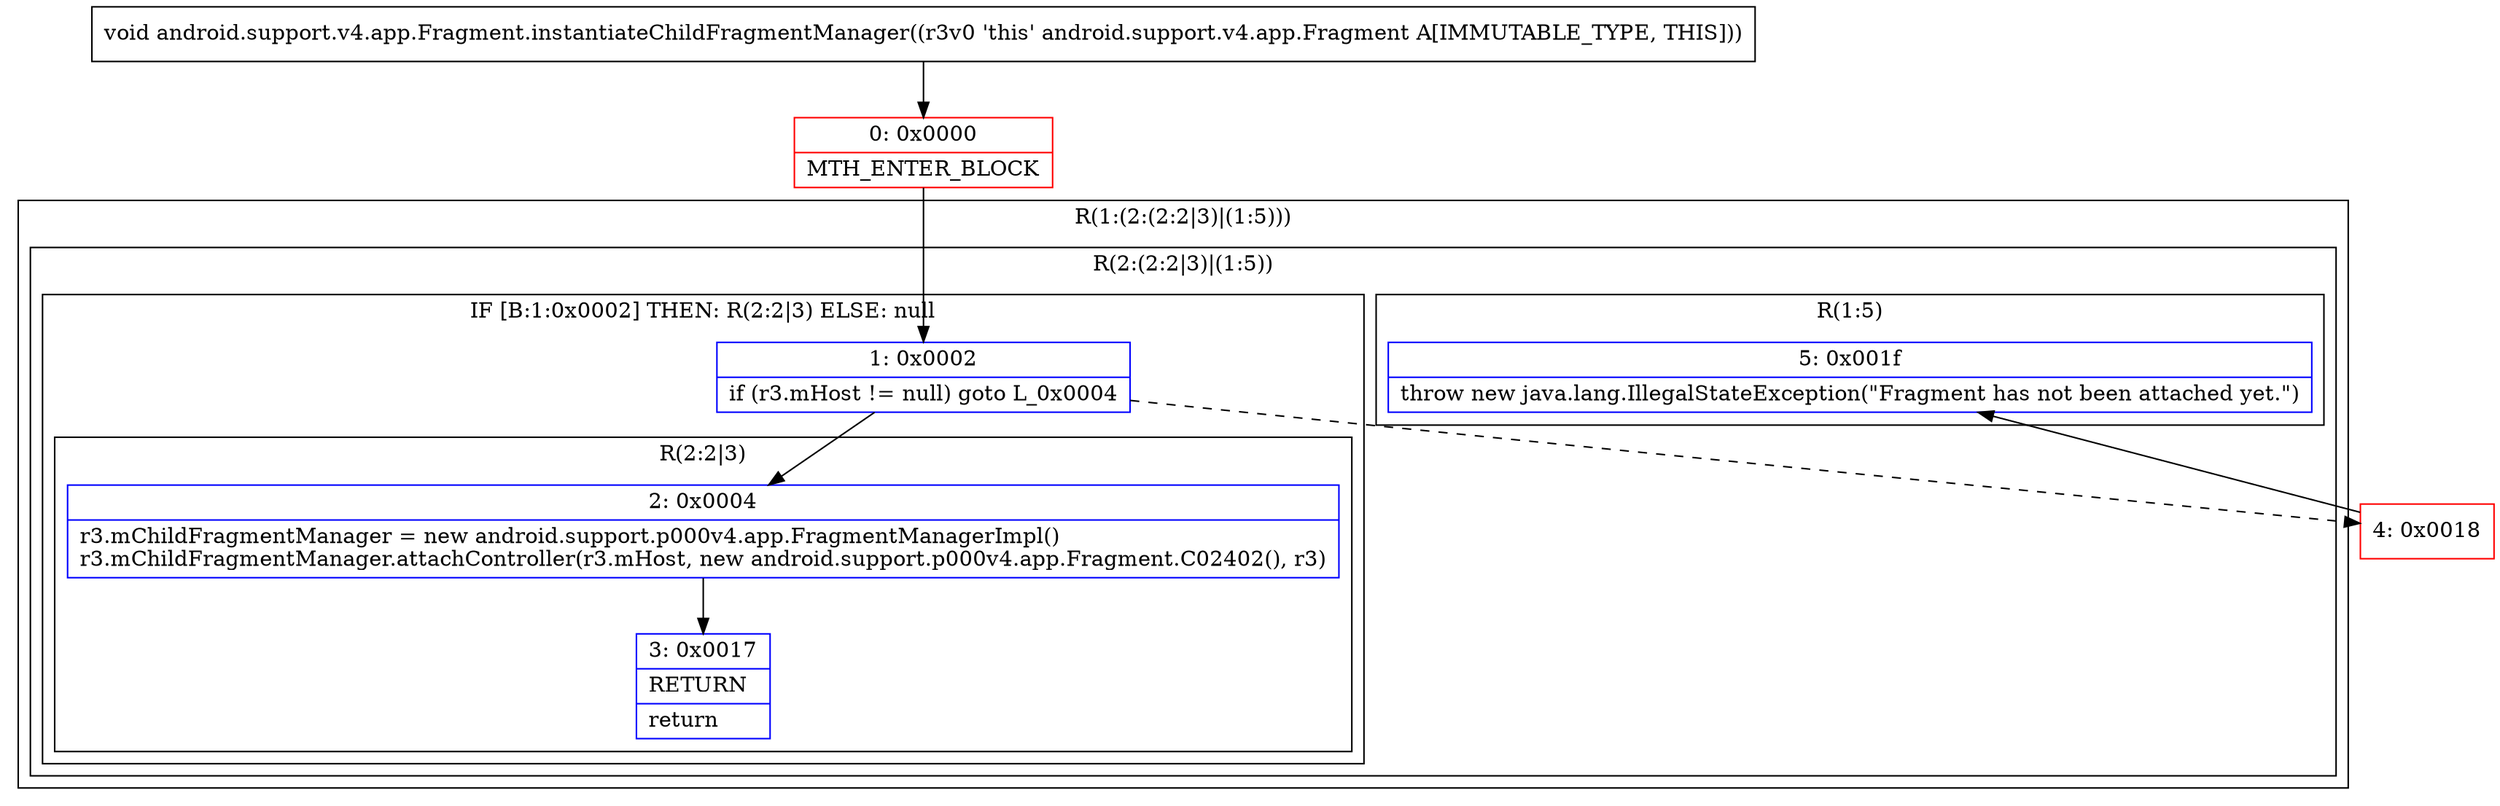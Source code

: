 digraph "CFG forandroid.support.v4.app.Fragment.instantiateChildFragmentManager()V" {
subgraph cluster_Region_1589056525 {
label = "R(1:(2:(2:2|3)|(1:5)))";
node [shape=record,color=blue];
subgraph cluster_Region_1245496837 {
label = "R(2:(2:2|3)|(1:5))";
node [shape=record,color=blue];
subgraph cluster_IfRegion_1773898488 {
label = "IF [B:1:0x0002] THEN: R(2:2|3) ELSE: null";
node [shape=record,color=blue];
Node_1 [shape=record,label="{1\:\ 0x0002|if (r3.mHost != null) goto L_0x0004\l}"];
subgraph cluster_Region_162190168 {
label = "R(2:2|3)";
node [shape=record,color=blue];
Node_2 [shape=record,label="{2\:\ 0x0004|r3.mChildFragmentManager = new android.support.p000v4.app.FragmentManagerImpl()\lr3.mChildFragmentManager.attachController(r3.mHost, new android.support.p000v4.app.Fragment.C02402(), r3)\l}"];
Node_3 [shape=record,label="{3\:\ 0x0017|RETURN\l|return\l}"];
}
}
subgraph cluster_Region_1876666652 {
label = "R(1:5)";
node [shape=record,color=blue];
Node_5 [shape=record,label="{5\:\ 0x001f|throw new java.lang.IllegalStateException(\"Fragment has not been attached yet.\")\l}"];
}
}
}
Node_0 [shape=record,color=red,label="{0\:\ 0x0000|MTH_ENTER_BLOCK\l}"];
Node_4 [shape=record,color=red,label="{4\:\ 0x0018}"];
MethodNode[shape=record,label="{void android.support.v4.app.Fragment.instantiateChildFragmentManager((r3v0 'this' android.support.v4.app.Fragment A[IMMUTABLE_TYPE, THIS])) }"];
MethodNode -> Node_0;
Node_1 -> Node_2;
Node_1 -> Node_4[style=dashed];
Node_2 -> Node_3;
Node_0 -> Node_1;
Node_4 -> Node_5;
}

